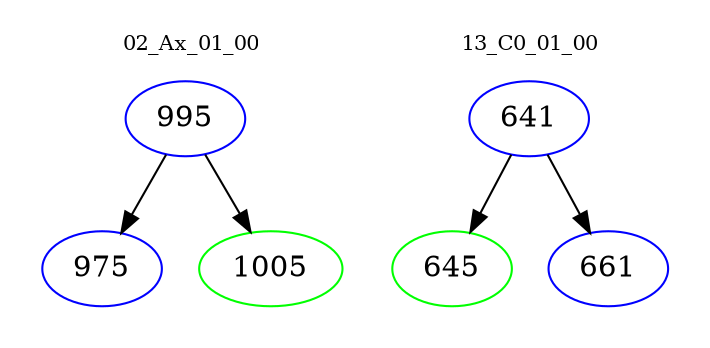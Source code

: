 digraph{
subgraph cluster_0 {
color = white
label = "02_Ax_01_00";
fontsize=10;
T0_995 [label="995", color="blue"]
T0_995 -> T0_975 [color="black"]
T0_975 [label="975", color="blue"]
T0_995 -> T0_1005 [color="black"]
T0_1005 [label="1005", color="green"]
}
subgraph cluster_1 {
color = white
label = "13_C0_01_00";
fontsize=10;
T1_641 [label="641", color="blue"]
T1_641 -> T1_645 [color="black"]
T1_645 [label="645", color="green"]
T1_641 -> T1_661 [color="black"]
T1_661 [label="661", color="blue"]
}
}
